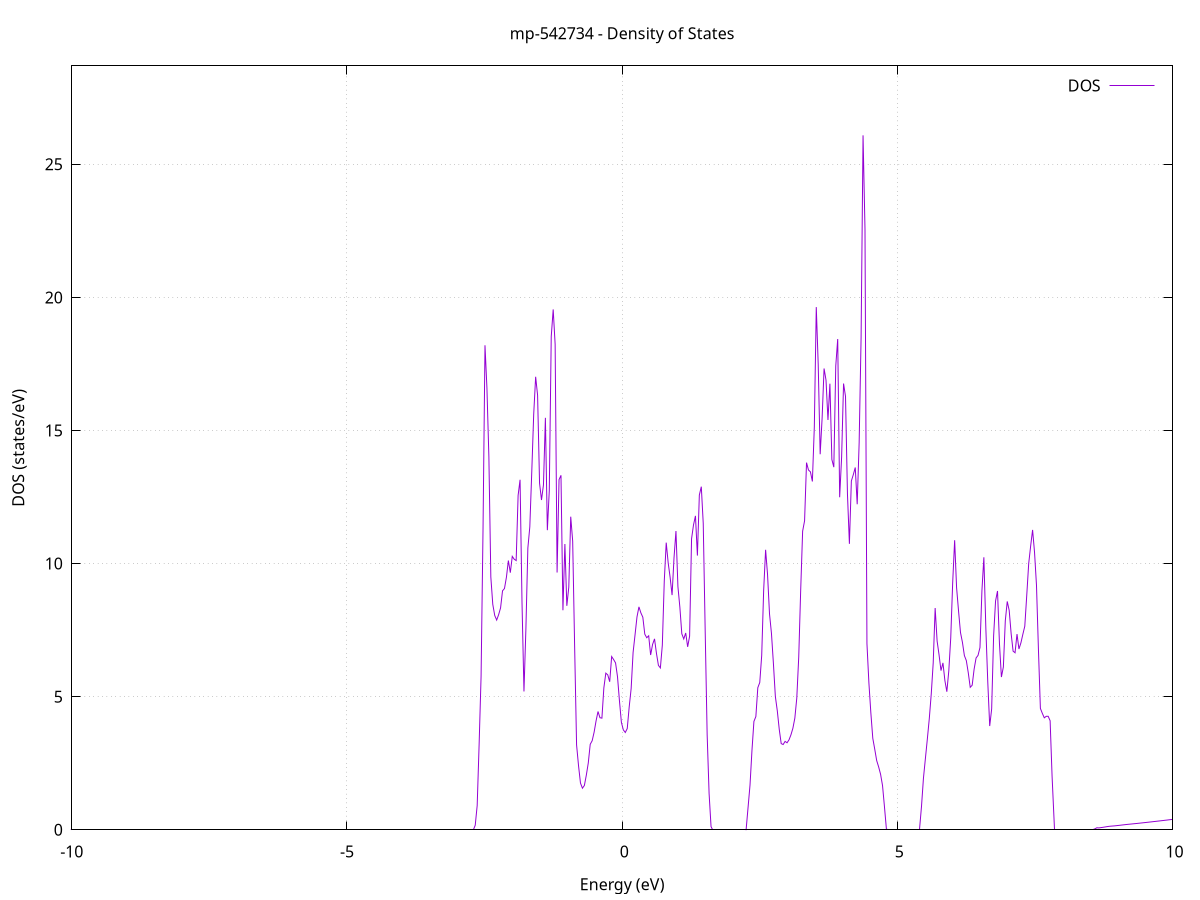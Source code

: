 set title 'mp-542734 - Density of States'
set xlabel 'Energy (eV)'
set ylabel 'DOS (states/eV)'
set grid
set xrange [-10:10]
set yrange [0:28.697]
set xzeroaxis lt -1
set terminal png size 800,600
set output 'mp-542734_dos_gnuplot.png'
plot '-' using 1:2 with lines title 'DOS'
-45.160700 0.000000
-45.125300 0.000000
-45.089900 0.000000
-45.054500 0.000000
-45.019000 0.000000
-44.983600 0.000000
-44.948200 0.000000
-44.912800 0.000000
-44.877400 0.000000
-44.842000 0.000000
-44.806600 0.000000
-44.771200 0.000000
-44.735800 0.000000
-44.700400 0.000000
-44.664900 0.000000
-44.629500 0.000000
-44.594100 0.000000
-44.558700 0.000000
-44.523300 0.000000
-44.487900 0.000000
-44.452500 0.000000
-44.417100 0.000000
-44.381700 0.000000
-44.346300 0.000000
-44.310900 0.000000
-44.275400 0.000000
-44.240000 0.000000
-44.204600 0.000000
-44.169200 0.000000
-44.133800 0.000000
-44.098400 0.000000
-44.063000 0.000000
-44.027600 0.000000
-43.992200 0.000000
-43.956800 0.000000
-43.921300 0.000000
-43.885900 0.000000
-43.850500 0.000000
-43.815100 0.000000
-43.779700 0.000000
-43.744300 0.000000
-43.708900 0.000000
-43.673500 0.000000
-43.638100 0.000000
-43.602700 0.000000
-43.567300 0.000000
-43.531800 0.000000
-43.496400 0.000000
-43.461000 0.000000
-43.425600 0.000000
-43.390200 0.000000
-43.354800 0.000000
-43.319400 0.000000
-43.284000 0.000000
-43.248600 0.000000
-43.213200 0.000000
-43.177700 0.000000
-43.142300 0.000000
-43.106900 0.000000
-43.071500 0.000000
-43.036100 0.000000
-43.000700 0.000000
-42.965300 0.000000
-42.929900 0.000000
-42.894500 0.000000
-42.859100 0.000000
-42.823700 0.000000
-42.788200 0.000000
-42.752800 0.000000
-42.717400 0.000000
-42.682000 0.000000
-42.646600 0.000000
-42.611200 0.000000
-42.575800 0.000000
-42.540400 0.000000
-42.505000 0.000000
-42.469600 0.000000
-42.434100 0.000000
-42.398700 0.000000
-42.363300 0.000000
-42.327900 0.000000
-42.292500 0.000000
-42.257100 0.000000
-42.221700 0.000000
-42.186300 0.000000
-42.150900 0.000000
-42.115500 0.000000
-42.080100 0.000000
-42.044600 0.000000
-42.009200 0.000000
-41.973800 0.000000
-41.938400 55.790700
-41.903000 199.511700
-41.867600 124.516300
-41.832200 167.993300
-41.796800 462.133700
-41.761400 0.000000
-41.726000 0.000000
-41.690500 0.000000
-41.655100 0.000000
-41.619700 0.000000
-41.584300 0.000000
-41.548900 0.000000
-41.513500 0.000000
-41.478100 0.000000
-41.442700 0.000000
-41.407300 0.000000
-41.371900 0.000000
-41.336500 0.000000
-41.301000 0.000000
-41.265600 0.000000
-41.230200 0.000000
-41.194800 0.000000
-41.159400 0.000000
-41.124000 0.000000
-41.088600 0.000000
-41.053200 0.000000
-41.017800 0.000000
-40.982400 0.000000
-40.946900 0.000000
-40.911500 0.000000
-40.876100 0.000000
-40.840700 0.000000
-40.805300 0.000000
-40.769900 0.000000
-40.734500 0.000000
-40.699100 0.000000
-40.663700 0.000000
-40.628300 0.000000
-40.592900 0.000000
-40.557400 0.000000
-40.522000 0.000000
-40.486600 0.000000
-40.451200 0.000000
-40.415800 0.000000
-40.380400 0.000000
-40.345000 0.000000
-40.309600 0.000000
-40.274200 0.000000
-40.238800 0.000000
-40.203300 0.000000
-40.167900 0.000000
-40.132500 0.000000
-40.097100 0.000000
-40.061700 0.000000
-40.026300 0.000000
-39.990900 0.000000
-39.955500 0.000000
-39.920100 0.000000
-39.884700 0.000000
-39.849300 0.000000
-39.813800 0.000000
-39.778400 0.000000
-39.743000 0.000000
-39.707600 0.000000
-39.672200 0.000000
-39.636800 0.000000
-39.601400 0.000000
-39.566000 0.000000
-39.530600 0.000000
-39.495200 0.000000
-39.459800 0.000000
-39.424300 0.000000
-39.388900 0.000000
-39.353500 0.000000
-39.318100 0.000000
-39.282700 0.000000
-39.247300 0.000000
-39.211900 0.000000
-39.176500 0.000000
-39.141100 0.000000
-39.105700 0.000000
-39.070200 0.000000
-39.034800 0.000000
-38.999400 0.000000
-38.964000 0.000000
-38.928600 0.000000
-38.893200 0.000000
-38.857800 0.000000
-38.822400 0.000000
-38.787000 0.000000
-38.751600 0.000000
-38.716200 0.000000
-38.680700 0.000000
-38.645300 0.000000
-38.609900 0.000000
-38.574500 0.000000
-38.539100 0.000000
-38.503700 0.000000
-38.468300 0.000000
-38.432900 0.000000
-38.397500 0.000000
-38.362100 0.000000
-38.326600 0.000000
-38.291200 0.000000
-38.255800 0.000000
-38.220400 0.000000
-38.185000 0.000000
-38.149600 0.000000
-38.114200 0.000000
-38.078800 0.000000
-38.043400 0.000000
-38.008000 0.000000
-37.972600 0.000000
-37.937100 0.000000
-37.901700 0.000000
-37.866300 0.000000
-37.830900 0.000000
-37.795500 0.000000
-37.760100 0.000000
-37.724700 0.000000
-37.689300 0.000000
-37.653900 0.000000
-37.618500 0.000000
-37.583000 0.000000
-37.547600 0.000000
-37.512200 0.000000
-37.476800 0.000000
-37.441400 0.000000
-37.406000 0.000000
-37.370600 0.000000
-37.335200 0.000000
-37.299800 0.000000
-37.264400 0.000000
-37.229000 0.000000
-37.193500 0.000000
-37.158100 0.000000
-37.122700 0.000000
-37.087300 0.000000
-37.051900 0.000000
-37.016500 0.000000
-36.981100 0.000000
-36.945700 0.000000
-36.910300 0.000000
-36.874900 0.000000
-36.839400 0.000000
-36.804000 0.000000
-36.768600 0.000000
-36.733200 0.000000
-36.697800 0.000000
-36.662400 0.000000
-36.627000 0.000000
-36.591600 0.000000
-36.556200 0.000000
-36.520800 0.000000
-36.485400 0.000000
-36.449900 0.000000
-36.414500 0.000000
-36.379100 0.000000
-36.343700 0.000000
-36.308300 0.000000
-36.272900 0.000000
-36.237500 0.000000
-36.202100 0.000000
-36.166700 0.000000
-36.131300 0.000000
-36.095800 0.000000
-36.060400 0.000000
-36.025000 0.000000
-35.989600 0.000000
-35.954200 0.000000
-35.918800 0.000000
-35.883400 0.000000
-35.848000 0.000000
-35.812600 0.000000
-35.777200 0.000000
-35.741800 0.000000
-35.706300 0.000000
-35.670900 0.000000
-35.635500 0.000000
-35.600100 0.000000
-35.564700 0.000000
-35.529300 0.000000
-35.493900 0.000000
-35.458500 0.000000
-35.423100 0.000000
-35.387700 0.000000
-35.352200 0.000000
-35.316800 0.000000
-35.281400 0.000000
-35.246000 0.000000
-35.210600 0.000000
-35.175200 0.000000
-35.139800 0.000000
-35.104400 0.000000
-35.069000 0.000000
-35.033600 0.000000
-34.998200 0.000000
-34.962700 0.000000
-34.927300 0.000000
-34.891900 0.000000
-34.856500 0.000000
-34.821100 0.000000
-34.785700 0.000000
-34.750300 0.000000
-34.714900 0.000000
-34.679500 0.000000
-34.644100 0.000000
-34.608600 0.000000
-34.573200 0.000000
-34.537800 0.000000
-34.502400 0.000000
-34.467000 0.000000
-34.431600 0.000000
-34.396200 0.000000
-34.360800 0.000000
-34.325400 0.000000
-34.290000 0.000000
-34.254600 0.000000
-34.219100 0.000000
-34.183700 0.000000
-34.148300 0.000000
-34.112900 0.000000
-34.077500 0.000000
-34.042100 0.000000
-34.006700 0.000000
-33.971300 0.000000
-33.935900 0.000000
-33.900500 0.000000
-33.865000 0.000000
-33.829600 0.000000
-33.794200 0.000000
-33.758800 0.000000
-33.723400 0.000000
-33.688000 0.000000
-33.652600 0.000000
-33.617200 0.000000
-33.581800 0.000000
-33.546400 0.000000
-33.511000 0.000000
-33.475500 0.000000
-33.440100 0.000000
-33.404700 0.000000
-33.369300 0.000000
-33.333900 0.000000
-33.298500 0.000000
-33.263100 0.000000
-33.227700 0.000000
-33.192300 0.000000
-33.156900 0.000000
-33.121400 0.000000
-33.086000 0.000000
-33.050600 0.000000
-33.015200 0.000000
-32.979800 0.000000
-32.944400 0.000000
-32.909000 0.000000
-32.873600 0.000000
-32.838200 0.000000
-32.802800 0.000000
-32.767400 0.000000
-32.731900 0.000000
-32.696500 0.000000
-32.661100 0.000000
-32.625700 0.000000
-32.590300 0.000000
-32.554900 0.000000
-32.519500 0.000000
-32.484100 0.000000
-32.448700 0.000000
-32.413300 0.000000
-32.377900 0.000000
-32.342400 0.000000
-32.307000 0.000000
-32.271600 0.000000
-32.236200 0.000000
-32.200800 0.000000
-32.165400 0.000000
-32.130000 0.000000
-32.094600 0.000000
-32.059200 0.000000
-32.023800 0.000000
-31.988300 0.000000
-31.952900 0.000000
-31.917500 0.000000
-31.882100 0.000000
-31.846700 0.000000
-31.811300 0.000000
-31.775900 0.000000
-31.740500 0.000000
-31.705100 0.000000
-31.669700 0.000000
-31.634300 0.000000
-31.598800 0.000000
-31.563400 0.000000
-31.528000 0.000000
-31.492600 0.000000
-31.457200 0.000000
-31.421800 0.000000
-31.386400 0.000000
-31.351000 0.000000
-31.315600 0.000000
-31.280200 0.000000
-31.244700 0.000000
-31.209300 0.000000
-31.173900 0.000000
-31.138500 0.000000
-31.103100 0.000000
-31.067700 0.000000
-31.032300 0.000000
-30.996900 0.000000
-30.961500 0.000000
-30.926100 0.000000
-30.890700 0.000000
-30.855200 0.000000
-30.819800 0.000000
-30.784400 0.000000
-30.749000 0.000000
-30.713600 0.000000
-30.678200 0.000000
-30.642800 0.000000
-30.607400 0.000000
-30.572000 0.000000
-30.536600 0.000000
-30.501100 0.000000
-30.465700 0.000000
-30.430300 0.000000
-30.394900 0.000000
-30.359500 0.000000
-30.324100 0.000000
-30.288700 0.000000
-30.253300 0.000000
-30.217900 0.000000
-30.182500 0.000000
-30.147100 0.000000
-30.111600 0.000000
-30.076200 0.000000
-30.040800 0.000000
-30.005400 0.000000
-29.970000 0.000000
-29.934600 0.000000
-29.899200 0.000000
-29.863800 0.000000
-29.828400 0.000000
-29.793000 0.000000
-29.757500 0.000000
-29.722100 0.000000
-29.686700 0.000000
-29.651300 0.000000
-29.615900 0.000000
-29.580500 0.000000
-29.545100 0.000000
-29.509700 0.000000
-29.474300 0.000000
-29.438900 0.000000
-29.403500 0.000000
-29.368000 0.000000
-29.332600 0.000000
-29.297200 0.000000
-29.261800 0.000000
-29.226400 0.000000
-29.191000 0.000000
-29.155600 0.000000
-29.120200 0.000000
-29.084800 0.000000
-29.049400 0.000000
-29.013900 0.000000
-28.978500 0.000000
-28.943100 0.000000
-28.907700 0.000000
-28.872300 0.000000
-28.836900 0.000000
-28.801500 0.000000
-28.766100 0.000000
-28.730700 0.000000
-28.695300 0.000000
-28.659900 0.000000
-28.624400 0.000000
-28.589000 0.000000
-28.553600 0.000000
-28.518200 0.000000
-28.482800 0.000000
-28.447400 0.000000
-28.412000 0.000000
-28.376600 0.000000
-28.341200 0.000000
-28.305800 0.000000
-28.270300 0.000000
-28.234900 0.000000
-28.199500 0.000000
-28.164100 0.000000
-28.128700 0.000000
-28.093300 0.000000
-28.057900 0.000000
-28.022500 0.000000
-27.987100 0.000000
-27.951700 0.000000
-27.916300 0.000000
-27.880800 0.000000
-27.845400 0.000000
-27.810000 0.000000
-27.774600 0.000000
-27.739200 0.000000
-27.703800 0.000000
-27.668400 0.000000
-27.633000 0.000000
-27.597600 0.000000
-27.562200 0.000000
-27.526700 0.000000
-27.491300 0.000000
-27.455900 0.000000
-27.420500 0.000000
-27.385100 0.000000
-27.349700 0.000000
-27.314300 0.000000
-27.278900 0.000000
-27.243500 0.000000
-27.208100 0.000000
-27.172700 0.000000
-27.137200 0.000000
-27.101800 0.000000
-27.066400 0.000000
-27.031000 0.000000
-26.995600 0.000000
-26.960200 0.000000
-26.924800 0.000000
-26.889400 0.000000
-26.854000 0.000000
-26.818600 0.000000
-26.783100 0.000000
-26.747700 0.000000
-26.712300 0.000000
-26.676900 0.000000
-26.641500 0.000000
-26.606100 0.000000
-26.570700 0.000000
-26.535300 0.000000
-26.499900 0.000000
-26.464500 0.000000
-26.429100 0.000000
-26.393600 0.000000
-26.358200 0.000000
-26.322800 0.000000
-26.287400 0.000000
-26.252000 0.000000
-26.216600 0.000000
-26.181200 0.000000
-26.145800 0.000000
-26.110400 0.000000
-26.075000 0.000000
-26.039500 0.000000
-26.004100 0.000000
-25.968700 0.000000
-25.933300 0.000000
-25.897900 0.000000
-25.862500 0.000000
-25.827100 0.000000
-25.791700 0.000000
-25.756300 0.000000
-25.720900 0.000000
-25.685500 0.000000
-25.650000 0.000000
-25.614600 0.000000
-25.579200 0.000000
-25.543800 0.000000
-25.508400 0.000000
-25.473000 0.000000
-25.437600 0.000000
-25.402200 0.000000
-25.366800 0.000000
-25.331400 0.000000
-25.296000 0.000000
-25.260500 0.000000
-25.225100 0.000000
-25.189700 0.000000
-25.154300 0.000000
-25.118900 0.000000
-25.083500 0.000000
-25.048100 0.000000
-25.012700 0.000000
-24.977300 0.000000
-24.941900 0.000000
-24.906400 0.000000
-24.871000 0.000000
-24.835600 0.000000
-24.800200 0.000000
-24.764800 0.000000
-24.729400 0.000000
-24.694000 0.000000
-24.658600 0.000000
-24.623200 0.000000
-24.587800 0.000000
-24.552400 0.000000
-24.516900 0.000000
-24.481500 0.000000
-24.446100 0.000000
-24.410700 0.000000
-24.375300 0.000000
-24.339900 0.000000
-24.304500 0.000000
-24.269100 0.000000
-24.233700 0.000000
-24.198300 0.000000
-24.162800 0.000000
-24.127400 0.000000
-24.092000 0.000000
-24.056600 0.000000
-24.021200 0.000000
-23.985800 0.000000
-23.950400 0.000000
-23.915000 0.000000
-23.879600 0.000000
-23.844200 0.000000
-23.808800 0.000000
-23.773300 0.000000
-23.737900 0.000000
-23.702500 0.000000
-23.667100 0.000000
-23.631700 0.000000
-23.596300 0.000000
-23.560900 0.000000
-23.525500 0.000000
-23.490100 0.000000
-23.454700 0.000000
-23.419200 0.000000
-23.383800 0.000000
-23.348400 0.000000
-23.313000 0.000000
-23.277600 0.000000
-23.242200 0.000000
-23.206800 0.000000
-23.171400 0.000000
-23.136000 0.000000
-23.100600 0.000000
-23.065200 0.000000
-23.029700 0.000000
-22.994300 0.000000
-22.958900 0.000000
-22.923500 0.000000
-22.888100 0.000000
-22.852700 0.000000
-22.817300 0.000000
-22.781900 0.000000
-22.746500 0.000000
-22.711100 0.000000
-22.675600 0.000000
-22.640200 0.000000
-22.604800 0.000000
-22.569400 0.000000
-22.534000 0.000000
-22.498600 0.000000
-22.463200 0.000000
-22.427800 0.000000
-22.392400 0.000000
-22.357000 0.000000
-22.321600 0.000000
-22.286100 0.000000
-22.250700 0.000000
-22.215300 0.000000
-22.179900 0.000000
-22.144500 0.000000
-22.109100 0.000000
-22.073700 0.000000
-22.038300 0.000000
-22.002900 0.000000
-21.967500 0.000000
-21.932000 0.000000
-21.896600 0.000000
-21.861200 0.000000
-21.825800 0.000000
-21.790400 0.000000
-21.755000 0.000000
-21.719600 0.000000
-21.684200 0.000000
-21.648800 0.000000
-21.613400 0.000000
-21.578000 0.000000
-21.542500 0.000000
-21.507100 0.000000
-21.471700 0.000000
-21.436300 0.000000
-21.400900 0.000000
-21.365500 0.000000
-21.330100 0.000000
-21.294700 0.000000
-21.259300 0.000000
-21.223900 0.000000
-21.188400 0.000000
-21.153000 0.000000
-21.117600 0.000000
-21.082200 0.000000
-21.046800 0.000000
-21.011400 0.000000
-20.976000 0.000000
-20.940600 0.000000
-20.905200 0.000000
-20.869800 0.000000
-20.834400 0.000000
-20.798900 0.000000
-20.763500 0.000000
-20.728100 0.000000
-20.692700 0.000000
-20.657300 0.000000
-20.621900 0.000000
-20.586500 0.000000
-20.551100 0.000000
-20.515700 0.000000
-20.480300 0.000000
-20.444800 0.000000
-20.409400 0.000000
-20.374000 0.000000
-20.338600 0.000000
-20.303200 0.000000
-20.267800 0.000000
-20.232400 0.000000
-20.197000 0.000000
-20.161600 0.000000
-20.126200 0.000000
-20.090800 0.000000
-20.055300 0.000000
-20.019900 0.000000
-19.984500 0.000000
-19.949100 0.000000
-19.913700 0.000000
-19.878300 0.000000
-19.842900 0.000000
-19.807500 0.000000
-19.772100 0.000000
-19.736700 0.000000
-19.701200 0.000000
-19.665800 0.000000
-19.630400 0.000000
-19.595000 0.000000
-19.559600 0.000000
-19.524200 0.000000
-19.488800 0.000000
-19.453400 0.000000
-19.418000 0.000000
-19.382600 0.000000
-19.347200 0.000000
-19.311700 0.000000
-19.276300 0.000000
-19.240900 0.000000
-19.205500 0.000000
-19.170100 0.000000
-19.134700 0.000000
-19.099300 0.000000
-19.063900 0.000000
-19.028500 0.000000
-18.993100 0.000000
-18.957600 0.000000
-18.922200 0.000000
-18.886800 0.000000
-18.851400 0.000000
-18.816000 0.000000
-18.780600 0.000000
-18.745200 0.000000
-18.709800 0.000000
-18.674400 0.000000
-18.639000 0.000000
-18.603600 0.000000
-18.568100 0.000000
-18.532700 0.000000
-18.497300 0.000000
-18.461900 0.000000
-18.426500 0.000000
-18.391100 0.000000
-18.355700 0.000000
-18.320300 0.000000
-18.284900 0.000000
-18.249500 0.000000
-18.214100 0.000000
-18.178600 0.000000
-18.143200 0.000000
-18.107800 0.000000
-18.072400 0.000000
-18.037000 0.000000
-18.001600 0.000000
-17.966200 0.000000
-17.930800 0.000000
-17.895400 0.000000
-17.860000 0.000000
-17.824500 0.000000
-17.789100 0.000000
-17.753700 0.000000
-17.718300 0.000000
-17.682900 0.000000
-17.647500 0.000000
-17.612100 0.000000
-17.576700 0.000000
-17.541300 0.000000
-17.505900 0.000000
-17.470500 0.000000
-17.435000 0.000000
-17.399600 0.000000
-17.364200 0.000000
-17.328800 0.000000
-17.293400 0.000000
-17.258000 0.000000
-17.222600 0.000000
-17.187200 0.000000
-17.151800 0.000000
-17.116400 0.000000
-17.080900 0.000000
-17.045500 0.000000
-17.010100 0.000000
-16.974700 0.000000
-16.939300 0.000000
-16.903900 0.000000
-16.868500 0.000000
-16.833100 0.000000
-16.797700 0.000000
-16.762300 0.000000
-16.726900 0.000000
-16.691400 0.000000
-16.656000 0.000000
-16.620600 0.000000
-16.585200 0.000000
-16.549800 0.000000
-16.514400 0.000000
-16.479000 0.000000
-16.443600 0.000000
-16.408200 0.000000
-16.372800 0.000000
-16.337300 0.000000
-16.301900 0.000000
-16.266500 0.000000
-16.231100 0.000000
-16.195700 0.000000
-16.160300 0.000000
-16.124900 0.000000
-16.089500 0.000000
-16.054100 0.000000
-16.018700 0.000000
-15.983300 0.000000
-15.947800 0.000000
-15.912400 0.000000
-15.877000 0.000000
-15.841600 0.000000
-15.806200 0.000000
-15.770800 0.000000
-15.735400 0.000000
-15.700000 0.000000
-15.664600 0.000000
-15.629200 0.000000
-15.593700 0.000000
-15.558300 0.000000
-15.522900 0.000000
-15.487500 0.000000
-15.452100 0.000000
-15.416700 0.000000
-15.381300 0.000000
-15.345900 0.000000
-15.310500 0.000000
-15.275100 0.000000
-15.239700 0.000000
-15.204200 0.000000
-15.168800 0.294800
-15.133400 0.603600
-15.098000 0.809000
-15.062600 1.033200
-15.027200 1.200600
-14.991800 1.387400
-14.956400 1.576500
-14.921000 1.766700
-14.885600 1.969600
-14.850100 2.193700
-14.814700 2.441000
-14.779300 2.707500
-14.743900 3.019200
-14.708500 3.431400
-14.673100 3.942600
-14.637700 4.854600
-14.602300 5.797900
-14.566900 5.834700
-14.531500 6.495900
-14.496100 5.061700
-14.460600 1.696200
-14.425200 8.148400
-14.389800 6.117100
-14.354400 6.069600
-14.319000 6.372600
-14.283600 6.123500
-14.248200 4.570600
-14.212800 3.895400
-14.177400 3.628400
-14.142000 23.654300
-14.106500 20.060400
-14.071100 29.062700
-14.035700 39.855800
-14.000300 27.551400
-13.964900 32.257900
-13.929500 20.915700
-13.894100 24.650300
-13.858700 21.027100
-13.823300 5.409300
-13.787900 0.000000
-13.752500 0.000000
-13.717000 0.000000
-13.681600 0.000000
-13.646200 0.000000
-13.610800 0.000000
-13.575400 0.000000
-13.540000 0.000000
-13.504600 0.000000
-13.469200 0.000000
-13.433800 0.000000
-13.398400 0.000000
-13.362900 0.000000
-13.327500 0.000000
-13.292100 0.000000
-13.256700 0.000000
-13.221300 0.000000
-13.185900 0.000000
-13.150500 0.000000
-13.115100 0.000000
-13.079700 0.000000
-13.044300 0.000000
-13.008900 0.000000
-12.973400 0.000000
-12.938000 0.000000
-12.902600 0.000000
-12.867200 0.000000
-12.831800 0.000000
-12.796400 0.000000
-12.761000 0.000000
-12.725600 0.000000
-12.690200 0.000000
-12.654800 0.000000
-12.619300 0.000000
-12.583900 0.000000
-12.548500 0.000000
-12.513100 0.000000
-12.477700 0.000000
-12.442300 0.000000
-12.406900 0.000000
-12.371500 0.000000
-12.336100 0.000000
-12.300700 0.000000
-12.265300 0.000000
-12.229800 0.000000
-12.194400 0.000000
-12.159000 0.000000
-12.123600 0.000000
-12.088200 0.000000
-12.052800 0.000000
-12.017400 0.000000
-11.982000 0.000000
-11.946600 0.000000
-11.911200 0.000000
-11.875700 0.000000
-11.840300 0.000000
-11.804900 0.000000
-11.769500 0.000000
-11.734100 0.000000
-11.698700 0.000000
-11.663300 0.000000
-11.627900 0.000000
-11.592500 0.000000
-11.557100 0.000000
-11.521700 0.000000
-11.486200 0.000000
-11.450800 0.000000
-11.415400 0.000000
-11.380000 0.000000
-11.344600 0.000000
-11.309200 0.000000
-11.273800 0.000000
-11.238400 0.000000
-11.203000 0.000000
-11.167600 0.000000
-11.132100 0.000000
-11.096700 0.000000
-11.061300 0.000000
-11.025900 0.000000
-10.990500 0.000000
-10.955100 0.000000
-10.919700 0.000000
-10.884300 0.000000
-10.848900 0.000000
-10.813500 0.000000
-10.778100 0.000000
-10.742600 0.000000
-10.707200 0.000000
-10.671800 0.000000
-10.636400 0.000000
-10.601000 0.000000
-10.565600 0.000000
-10.530200 0.000000
-10.494800 0.000000
-10.459400 0.000000
-10.424000 0.000000
-10.388600 0.000000
-10.353100 0.000000
-10.317700 0.000000
-10.282300 0.000000
-10.246900 0.000000
-10.211500 0.000000
-10.176100 0.000000
-10.140700 0.000000
-10.105300 0.000000
-10.069900 0.000000
-10.034500 0.000000
-9.999000 0.000000
-9.963600 0.000000
-9.928200 0.000000
-9.892800 0.000000
-9.857400 0.000000
-9.822000 0.000000
-9.786600 0.000000
-9.751200 0.000000
-9.715800 0.000000
-9.680400 0.000000
-9.645000 0.000000
-9.609500 0.000000
-9.574100 0.000000
-9.538700 0.000000
-9.503300 0.000000
-9.467900 0.000000
-9.432500 0.000000
-9.397100 0.000000
-9.361700 0.000000
-9.326300 0.000000
-9.290900 0.000000
-9.255400 0.000000
-9.220000 0.000000
-9.184600 0.000000
-9.149200 0.000000
-9.113800 0.000000
-9.078400 0.000000
-9.043000 0.000000
-9.007600 0.000000
-8.972200 0.000000
-8.936800 0.000000
-8.901400 0.000000
-8.865900 0.000000
-8.830500 0.000000
-8.795100 0.000000
-8.759700 0.000000
-8.724300 0.000000
-8.688900 0.000000
-8.653500 0.000000
-8.618100 0.000000
-8.582700 0.000000
-8.547300 0.000000
-8.511800 0.000000
-8.476400 0.000000
-8.441000 0.000000
-8.405600 0.000000
-8.370200 0.000000
-8.334800 0.000000
-8.299400 0.000000
-8.264000 0.000000
-8.228600 0.000000
-8.193200 0.000000
-8.157800 0.000000
-8.122300 0.000000
-8.086900 0.000000
-8.051500 0.000000
-8.016100 0.000000
-7.980700 0.000000
-7.945300 0.000000
-7.909900 0.000000
-7.874500 0.000000
-7.839100 0.000000
-7.803700 0.000000
-7.768200 0.000000
-7.732800 0.000000
-7.697400 0.000000
-7.662000 0.000000
-7.626600 0.000000
-7.591200 0.000000
-7.555800 0.000000
-7.520400 0.000000
-7.485000 0.000000
-7.449600 0.000000
-7.414200 0.000000
-7.378700 0.000000
-7.343300 0.000000
-7.307900 0.000000
-7.272500 0.000000
-7.237100 0.000000
-7.201700 0.000000
-7.166300 0.000000
-7.130900 0.000000
-7.095500 0.000000
-7.060100 0.000000
-7.024600 0.000000
-6.989200 0.000000
-6.953800 0.000000
-6.918400 0.000000
-6.883000 0.000000
-6.847600 0.000000
-6.812200 0.000000
-6.776800 0.000000
-6.741400 0.000000
-6.706000 0.000000
-6.670600 0.000000
-6.635100 0.000000
-6.599700 0.000000
-6.564300 0.000000
-6.528900 0.000000
-6.493500 0.000000
-6.458100 0.000000
-6.422700 0.000000
-6.387300 0.000000
-6.351900 0.000000
-6.316500 0.000000
-6.281000 0.000000
-6.245600 0.000000
-6.210200 0.000000
-6.174800 0.000000
-6.139400 0.000000
-6.104000 0.000000
-6.068600 0.000000
-6.033200 0.000000
-5.997800 0.000000
-5.962400 0.000000
-5.927000 0.000000
-5.891500 0.000000
-5.856100 0.000000
-5.820700 0.000000
-5.785300 0.000000
-5.749900 0.000000
-5.714500 0.000000
-5.679100 0.000000
-5.643700 0.000000
-5.608300 0.000000
-5.572900 0.000000
-5.537400 0.000000
-5.502000 0.000000
-5.466600 0.000000
-5.431200 0.000000
-5.395800 0.000000
-5.360400 0.000000
-5.325000 0.000000
-5.289600 0.000000
-5.254200 0.000000
-5.218800 0.000000
-5.183400 0.000000
-5.147900 0.000000
-5.112500 0.000000
-5.077100 0.000000
-5.041700 0.000000
-5.006300 0.000000
-4.970900 0.000000
-4.935500 0.000000
-4.900100 0.000000
-4.864700 0.000000
-4.829300 0.000000
-4.793800 0.000000
-4.758400 0.000000
-4.723000 0.000000
-4.687600 0.000000
-4.652200 0.000000
-4.616800 0.000000
-4.581400 0.000000
-4.546000 0.000000
-4.510600 0.000000
-4.475200 0.000000
-4.439800 0.000000
-4.404300 0.000000
-4.368900 0.000000
-4.333500 0.000000
-4.298100 0.000000
-4.262700 0.000000
-4.227300 0.000000
-4.191900 0.000000
-4.156500 0.000000
-4.121100 0.000000
-4.085700 0.000000
-4.050200 0.000000
-4.014800 0.000000
-3.979400 0.000000
-3.944000 0.000000
-3.908600 0.000000
-3.873200 0.000000
-3.837800 0.000000
-3.802400 0.000000
-3.767000 0.000000
-3.731600 0.000000
-3.696200 0.000000
-3.660700 0.000000
-3.625300 0.000000
-3.589900 0.000000
-3.554500 0.000000
-3.519100 0.000000
-3.483700 0.000000
-3.448300 0.000000
-3.412900 0.000000
-3.377500 0.000000
-3.342100 0.000000
-3.306700 0.000000
-3.271200 0.000000
-3.235800 0.000000
-3.200400 0.000000
-3.165000 0.000000
-3.129600 0.000000
-3.094200 0.000000
-3.058800 0.000000
-3.023400 0.000000
-2.988000 0.000000
-2.952600 0.000000
-2.917100 0.000000
-2.881700 0.000000
-2.846300 0.000000
-2.810900 0.000000
-2.775500 0.000000
-2.740100 0.000000
-2.704700 0.000000
-2.669300 0.170700
-2.633900 0.910400
-2.598500 3.228400
-2.563100 5.763600
-2.527600 11.328200
-2.492200 18.200500
-2.456800 16.594800
-2.421400 14.009200
-2.386000 9.494100
-2.350600 8.468600
-2.315200 8.051000
-2.279800 7.878200
-2.244400 8.079600
-2.209000 8.336700
-2.173500 8.975900
-2.138100 9.063400
-2.102700 9.487400
-2.067300 10.115200
-2.031900 9.659000
-1.996500 10.270500
-1.961100 10.163500
-1.925700 10.112900
-1.890300 12.562000
-1.854900 13.148700
-1.819500 8.540900
-1.784000 5.197100
-1.748600 7.568300
-1.713200 10.582600
-1.677800 11.376900
-1.642400 13.433200
-1.607000 15.607300
-1.571600 17.018300
-1.536200 16.318700
-1.500800 13.018700
-1.465400 12.389500
-1.429900 12.952400
-1.394500 15.474800
-1.359100 11.255600
-1.323700 12.744500
-1.288300 18.528900
-1.252900 19.546600
-1.217500 18.236600
-1.182100 9.664700
-1.146700 13.151000
-1.111300 13.315900
-1.075900 8.246400
-1.040400 10.735600
-1.005000 8.413000
-0.969600 9.113800
-0.934200 11.761000
-0.898800 10.845000
-0.863400 6.896500
-0.828000 3.188100
-0.792600 2.409900
-0.757200 1.755400
-0.721800 1.561800
-0.686300 1.664300
-0.650900 2.051300
-0.615500 2.508600
-0.580100 3.210300
-0.544700 3.344700
-0.509300 3.665700
-0.473900 4.089200
-0.438500 4.443100
-0.403100 4.209400
-0.367700 4.193800
-0.332300 5.331700
-0.296800 5.884300
-0.261400 5.819000
-0.226000 5.560400
-0.190600 6.507200
-0.155200 6.395100
-0.119800 6.268600
-0.084400 5.749500
-0.049000 4.845300
-0.013600 4.033700
0.021800 3.751100
0.057300 3.655100
0.092700 3.803500
0.128100 4.613700
0.163500 5.302200
0.198900 6.660800
0.234300 7.322800
0.269700 7.995900
0.305100 8.374400
0.340500 8.148300
0.375900 7.984200
0.411300 7.349500
0.446800 7.214800
0.482200 7.286900
0.517600 6.565200
0.553000 6.963300
0.588400 7.171800
0.623800 6.621300
0.659200 6.176500
0.694600 6.079800
0.730000 6.935300
0.765400 9.341000
0.800900 10.786400
0.836300 10.031000
0.871700 9.486400
0.907100 8.816200
0.942500 10.217300
0.977900 11.223000
1.013300 9.137900
1.048700 8.362500
1.084100 7.363600
1.119500 7.169400
1.154900 7.393300
1.190400 6.872200
1.225800 7.272900
1.261200 10.930200
1.296600 11.452500
1.332000 11.792300
1.367400 10.301100
1.402800 12.575300
1.438200 12.889300
1.473600 11.510800
1.509000 7.457400
1.544500 3.580500
1.579900 1.359300
1.615300 0.120100
1.650700 0.000000
1.686100 0.000000
1.721500 0.000000
1.756900 0.000000
1.792300 0.000000
1.827700 0.000000
1.863100 0.000000
1.898500 0.000000
1.934000 0.000000
1.969400 0.000000
2.004800 0.000000
2.040200 0.000000
2.075600 0.000000
2.111000 0.000000
2.146400 0.000000
2.181800 0.000000
2.217200 0.000000
2.252600 0.004500
2.288100 0.841800
2.323500 1.680700
2.358900 2.983400
2.394300 4.069900
2.429700 4.253800
2.465100 5.337400
2.500500 5.533300
2.535900 6.551200
2.571300 8.993100
2.606700 10.517900
2.642100 9.583700
2.677600 8.112500
2.713000 7.378800
2.748400 6.253700
2.783800 5.007600
2.819200 4.467500
2.854600 3.773300
2.890000 3.236500
2.925400 3.202700
2.960800 3.320800
2.996200 3.268500
3.031700 3.377600
3.067100 3.567100
3.102500 3.814100
3.137900 4.194200
3.173300 4.948800
3.208700 6.492600
3.244100 8.993500
3.279500 11.216800
3.314900 11.608200
3.350300 13.792700
3.385700 13.515500
3.421200 13.446000
3.456600 13.084800
3.492000 15.136900
3.527400 19.636800
3.562800 17.474400
3.598200 14.107300
3.633600 15.470300
3.669000 17.328500
3.704400 16.891400
3.739800 15.395400
3.775200 16.757600
3.810700 13.910300
3.846100 13.622200
3.881500 17.427800
3.916900 18.436500
3.952300 12.492200
3.987700 13.988800
4.023100 16.763500
4.058500 16.281600
4.093900 12.618600
4.129300 10.742000
4.164800 13.102200
4.200200 13.339500
4.235600 13.610000
4.271000 12.229000
4.306400 14.535400
4.341800 18.491200
4.377200 26.088300
4.412600 22.556000
4.448000 6.995900
4.483400 5.519600
4.518800 4.397400
4.554300 3.436200
4.589700 3.026900
4.625100 2.599400
4.660500 2.362400
4.695900 2.084000
4.731300 1.659700
4.766700 0.854800
4.802100 0.017300
4.837500 0.000000
4.872900 0.000000
4.908400 0.000000
4.943800 0.000000
4.979200 0.000000
5.014600 0.000000
5.050000 0.000000
5.085400 0.000000
5.120800 0.000000
5.156200 0.000000
5.191600 0.000000
5.227000 0.000000
5.262400 0.000000
5.297900 0.000000
5.333300 0.000000
5.368700 0.000000
5.404100 0.000000
5.439500 0.880800
5.474900 1.941700
5.510300 2.680100
5.545700 3.414500
5.581100 4.181200
5.616500 5.102900
5.652000 6.263800
5.687400 8.330200
5.722800 7.090800
5.758200 6.572400
5.793600 5.979600
5.829000 6.269600
5.864400 5.605300
5.899800 5.186500
5.935200 5.965800
5.970600 7.205900
6.006000 9.284700
6.041500 10.876400
6.076900 9.093100
6.112300 8.221600
6.147700 7.411100
6.183100 7.041300
6.218500 6.544600
6.253900 6.355300
6.289300 5.897900
6.324700 5.351600
6.360100 5.429900
6.395600 6.035500
6.431000 6.454400
6.466400 6.550400
6.501800 6.846700
6.537200 8.981200
6.572600 10.236300
6.608000 7.595000
6.643400 5.554600
6.678800 3.897000
6.714200 4.539900
6.749600 7.284700
6.785100 8.596700
6.820500 8.970100
6.855900 6.991000
6.891300 5.738000
6.926700 6.113200
6.962100 7.854800
6.997500 8.578600
7.032900 8.238200
7.068300 7.364000
7.103700 6.710500
7.139200 6.650000
7.174600 7.351100
7.210000 6.790500
7.245400 7.020100
7.280800 7.342800
7.316200 7.647900
7.351600 8.802500
7.387000 9.999200
7.422400 10.657300
7.457800 11.265100
7.493200 10.422300
7.528700 9.184800
7.564100 6.772300
7.599500 4.559700
7.634900 4.374100
7.670300 4.205700
7.705700 4.262100
7.741100 4.262200
7.776500 4.096200
7.811900 2.019000
7.847300 0.000000
7.882800 0.000000
7.918200 0.000000
7.953600 0.000000
7.989000 0.000000
8.024400 0.000000
8.059800 0.000000
8.095200 0.000000
8.130600 0.000000
8.166000 0.000000
8.201400 0.000000
8.236800 0.000000
8.272300 0.000000
8.307700 0.000000
8.343100 0.000000
8.378500 0.000000
8.413900 0.000000
8.449300 0.000000
8.484700 0.000000
8.520100 0.000000
8.555500 0.009500
8.590900 0.035100
8.626400 0.076600
8.661800 0.070200
8.697200 0.080400
8.732600 0.091600
8.768000 0.103400
8.803400 0.115700
8.838800 0.127200
8.874200 0.135500
8.909600 0.140600
8.945000 0.146600
8.980400 0.154600
9.015900 0.162800
9.051300 0.171200
9.086700 0.179700
9.122100 0.188400
9.157500 0.197200
9.192900 0.205000
9.228300 0.211900
9.263700 0.219200
9.299100 0.226600
9.334500 0.234000
9.370000 0.241500
9.405400 0.249200
9.440800 0.257000
9.476200 0.265000
9.511600 0.273200
9.547000 0.281400
9.582400 0.289600
9.617800 0.297800
9.653200 0.306100
9.688600 0.314400
9.724000 0.322800
9.759500 0.331200
9.794900 0.339700
9.830300 0.348200
9.865700 0.356900
9.901100 0.365600
9.936500 0.374400
9.971900 0.383200
10.007300 0.392100
10.042700 0.401000
10.078100 0.410000
10.113600 0.419400
10.149000 0.429600
10.184400 0.439600
10.219800 0.449800
10.255200 0.460200
10.290600 0.470500
10.326000 0.480800
10.361400 0.491200
10.396800 0.501600
10.432200 0.512000
10.467600 0.522500
10.503100 0.533100
10.538500 0.543700
10.573900 0.554400
10.609300 0.565400
10.644700 0.577200
10.680100 0.590000
10.715500 0.603000
10.750900 0.616000
10.786300 0.630200
10.821700 0.646500
10.857100 0.665100
10.892600 0.686000
10.928000 0.704400
10.963400 0.706100
10.998800 0.708700
11.034200 0.718900
11.069600 0.730200
11.105000 0.740500
11.140400 0.750400
11.175800 0.765400
11.211200 0.782200
11.246700 0.810600
11.282100 0.836300
11.317500 0.866600
11.352900 0.878300
11.388300 0.891300
11.423700 0.913400
11.459100 0.940300
11.494500 0.970700
11.529900 1.010600
11.565300 1.071500
11.600700 1.116500
11.636200 1.115400
11.671600 1.072500
11.707000 1.060100
11.742400 1.061300
11.777800 1.096300
11.813200 1.112600
11.848600 1.133500
11.884000 1.104600
11.919400 1.140600
11.954800 1.156500
11.990300 1.207800
12.025700 1.287800
12.061100 1.381000
12.096500 1.477000
12.131900 1.549900
12.167300 1.607800
12.202700 1.604100
12.238100 1.607800
12.273500 1.542600
12.308900 1.413900
12.344300 1.370000
12.379800 1.422500
12.415200 1.476200
12.450600 1.495000
12.486000 1.570900
12.521400 1.686600
12.556800 1.717800
12.592200 1.745600
12.627600 1.758700
12.663000 1.769100
12.698400 1.766200
12.733900 1.756200
12.769300 1.871800
12.804700 1.950800
12.840100 1.848200
12.875500 1.730000
12.910900 1.647300
12.946300 1.660400
12.981700 1.833900
13.017100 2.009600
13.052500 2.105500
13.087900 2.136400
13.123400 2.182800
13.158800 2.195300
13.194200 2.135400
13.229600 2.100400
13.265000 2.108200
13.300400 2.124300
13.335800 2.162800
13.371200 2.195900
13.406600 2.227700
13.442000 2.237800
13.477500 2.153600
13.512900 2.156700
13.548300 2.166000
13.583700 2.114200
13.619100 2.112100
13.654500 2.183500
13.689900 2.347600
13.725300 2.703200
13.760700 2.637800
13.796100 2.662500
13.831500 2.690000
13.867000 2.733500
13.902400 2.884100
13.937800 3.055100
13.973200 3.312600
14.008600 3.521700
14.044000 3.384500
14.079400 3.252100
14.114800 3.106400
14.150200 2.811000
14.185600 2.538600
14.221100 2.265200
14.256500 2.146800
14.291900 2.082600
14.327300 2.173500
14.362700 2.479300
14.398100 2.681200
14.433500 3.007100
14.468900 2.861400
14.504300 2.810300
14.539700 2.864400
14.575100 2.813400
14.610600 2.695000
14.646000 2.648200
14.681400 2.677200
14.716800 2.794800
14.752200 2.871100
14.787600 2.971100
14.823000 2.967500
14.858400 2.939000
14.893800 2.899500
14.929200 2.867300
14.964700 2.788000
15.000100 2.716400
15.035500 2.647100
15.070900 2.537600
15.106300 2.391000
15.141700 2.281500
15.177100 2.104300
15.212500 1.982500
15.247900 1.861400
15.283300 1.746500
15.318700 1.682000
15.354200 1.625100
15.389600 1.592000
15.425000 1.674800
15.460400 1.768800
15.495800 1.839600
15.531200 1.895200
15.566600 1.918300
15.602000 1.933300
15.637400 1.933900
15.672800 1.941400
15.708300 1.946400
15.743700 1.924600
15.779100 1.836200
15.814500 1.819400
15.849900 1.867000
15.885300 2.294500
15.920700 2.415000
15.956100 2.300400
15.991500 2.366800
16.026900 2.609400
16.062300 2.891500
16.097800 3.343700
16.133200 4.022700
16.168600 3.770500
16.204000 3.684200
16.239400 3.938500
16.274800 3.814900
16.310200 3.658000
16.345600 3.697300
16.381000 3.327200
16.416400 2.904500
16.451900 2.732300
16.487300 2.582900
16.522700 2.770200
16.558100 2.868800
16.593500 2.818100
16.628900 2.853600
16.664300 3.231000
16.699700 3.510900
16.735100 3.963500
16.770500 4.424900
16.805900 4.829200
16.841400 5.803200
16.876800 6.848600
16.912200 5.552700
16.947600 4.223700
16.983000 3.495500
17.018400 3.182600
17.053800 3.239200
17.089200 3.503500
17.124600 3.806000
17.160000 4.283500
17.195500 5.062700
17.230900 5.513700
17.266300 6.275100
17.301700 6.605900
17.337100 6.672900
17.372500 8.383800
17.407900 8.956200
17.443300 7.029300
17.478700 6.473700
17.514100 5.816500
17.549500 5.566000
17.585000 5.340300
17.620400 5.436600
17.655800 5.853000
17.691200 5.453700
17.726600 4.993800
17.762000 4.873000
17.797400 4.558600
17.832800 4.101300
17.868200 3.837300
17.903600 3.725600
17.939000 3.542100
17.974500 3.364700
18.009900 2.986800
18.045300 2.777800
18.080700 2.660300
18.116100 2.604100
18.151500 2.438000
18.186900 2.301300
18.222300 2.239100
18.257700 2.218400
18.293100 2.227000
18.328600 2.235300
18.364000 2.313100
18.399400 2.460800
18.434800 2.619500
18.470200 2.976900
18.505600 3.188400
18.541000 3.465100
18.576400 4.220000
18.611800 3.807100
18.647200 3.789800
18.682600 3.975300
18.718100 4.133200
18.753500 4.326800
18.788900 4.656100
18.824300 4.652600
18.859700 4.838100
18.895100 4.923300
18.930500 5.341000
18.965900 5.255000
19.001300 5.305400
19.036700 4.846100
19.072200 4.712600
19.107600 4.779400
19.143000 4.414700
19.178400 4.437600
19.213800 4.293900
19.249200 3.943900
19.284600 3.930200
19.320000 3.952700
19.355400 3.852300
19.390800 3.936100
19.426200 4.945600
19.461700 6.112500
19.497100 5.747000
19.532500 5.263900
19.567900 4.962800
19.603300 4.670300
19.638700 3.664400
19.674100 2.835400
19.709500 2.467400
19.744900 2.647800
19.780300 3.194400
19.815800 3.600700
19.851200 3.088200
19.886600 3.017600
19.922000 3.533400
19.957400 3.723800
19.992800 3.370900
20.028200 3.218400
20.063600 3.100200
20.099000 3.236200
20.134400 3.702000
20.169800 3.954700
20.205300 4.156300
20.240700 4.117700
20.276100 4.066400
20.311500 4.159200
20.346900 4.108400
20.382300 3.813100
20.417700 3.557500
20.453100 3.442400
20.488500 3.452200
20.523900 3.466400
20.559400 3.047300
20.594800 3.032400
20.630200 2.752700
20.665600 2.463500
20.701000 2.405700
20.736400 2.529700
20.771800 2.658000
20.807200 2.779700
20.842600 2.832200
20.878000 2.808700
20.913400 2.779900
20.948900 2.883600
20.984300 2.830400
21.019700 2.820900
21.055100 2.827100
21.090500 2.777400
21.125900 2.673000
21.161300 2.571000
21.196700 2.565000
21.232100 2.580300
21.267500 2.493400
21.303000 2.558000
21.338400 2.353600
21.373800 1.987900
21.409200 1.628800
21.444600 1.328200
21.480000 1.178500
21.515400 1.136200
21.550800 1.114300
21.586200 1.204800
21.621600 1.282500
21.657000 1.440300
21.692500 1.584000
21.727900 1.547200
21.763300 1.368500
21.798700 1.127500
21.834100 0.936500
21.869500 0.791400
21.904900 0.631700
21.940300 0.454200
21.975700 0.270000
22.011100 0.124000
22.046600 0.067500
22.082000 0.045700
22.117400 0.037700
22.152800 0.034100
22.188200 0.030800
22.223600 0.028500
22.259000 0.028100
22.294400 0.028400
22.329800 0.018200
22.365200 0.008300
22.400600 0.002300
22.436100 0.000000
22.471500 0.000000
22.506900 0.000000
22.542300 0.000000
22.577700 0.000000
22.613100 0.000000
22.648500 0.000000
22.683900 0.000000
22.719300 0.000000
22.754700 0.000000
22.790200 0.000000
22.825600 0.000000
22.861000 0.000000
22.896400 0.000000
22.931800 0.000000
22.967200 0.000000
23.002600 0.000000
23.038000 0.000000
23.073400 0.000000
23.108800 0.000000
23.144200 0.000000
23.179700 0.000000
23.215100 0.000000
23.250500 0.000000
23.285900 0.000000
23.321300 0.000000
23.356700 0.000000
23.392100 0.000000
23.427500 0.000000
23.462900 0.000000
23.498300 0.000000
23.533800 0.000000
23.569200 0.000000
23.604600 0.000000
23.640000 0.000000
23.675400 0.000000
23.710800 0.000000
23.746200 0.000000
23.781600 0.000000
23.817000 0.000000
23.852400 0.000000
23.887800 0.000000
23.923300 0.000000
23.958700 0.000000
23.994100 0.000000
24.029500 0.000000
24.064900 0.000000
24.100300 0.000000
24.135700 0.000000
24.171100 0.000000
24.206500 0.000000
24.241900 0.000000
24.277400 0.000000
24.312800 0.000000
24.348200 0.000000
24.383600 0.000000
24.419000 0.000000
24.454400 0.000000
24.489800 0.000000
24.525200 0.000000
24.560600 0.000000
24.596000 0.000000
24.631400 0.000000
24.666900 0.000000
24.702300 0.000000
24.737700 0.000000
24.773100 0.000000
24.808500 0.000000
24.843900 0.000000
24.879300 0.000000
24.914700 0.000000
24.950100 0.000000
24.985500 0.000000
25.021000 0.000000
25.056400 0.000000
25.091800 0.000000
25.127200 0.000000
25.162600 0.000000
25.198000 0.000000
25.233400 0.000000
25.268800 0.000000
25.304200 0.000000
25.339600 0.000000
25.375000 0.000000
25.410500 0.000000
25.445900 0.000000
25.481300 0.000000
25.516700 0.000000
25.552100 0.000000
25.587500 0.000000
25.622900 0.000000
25.658300 0.000000
e
